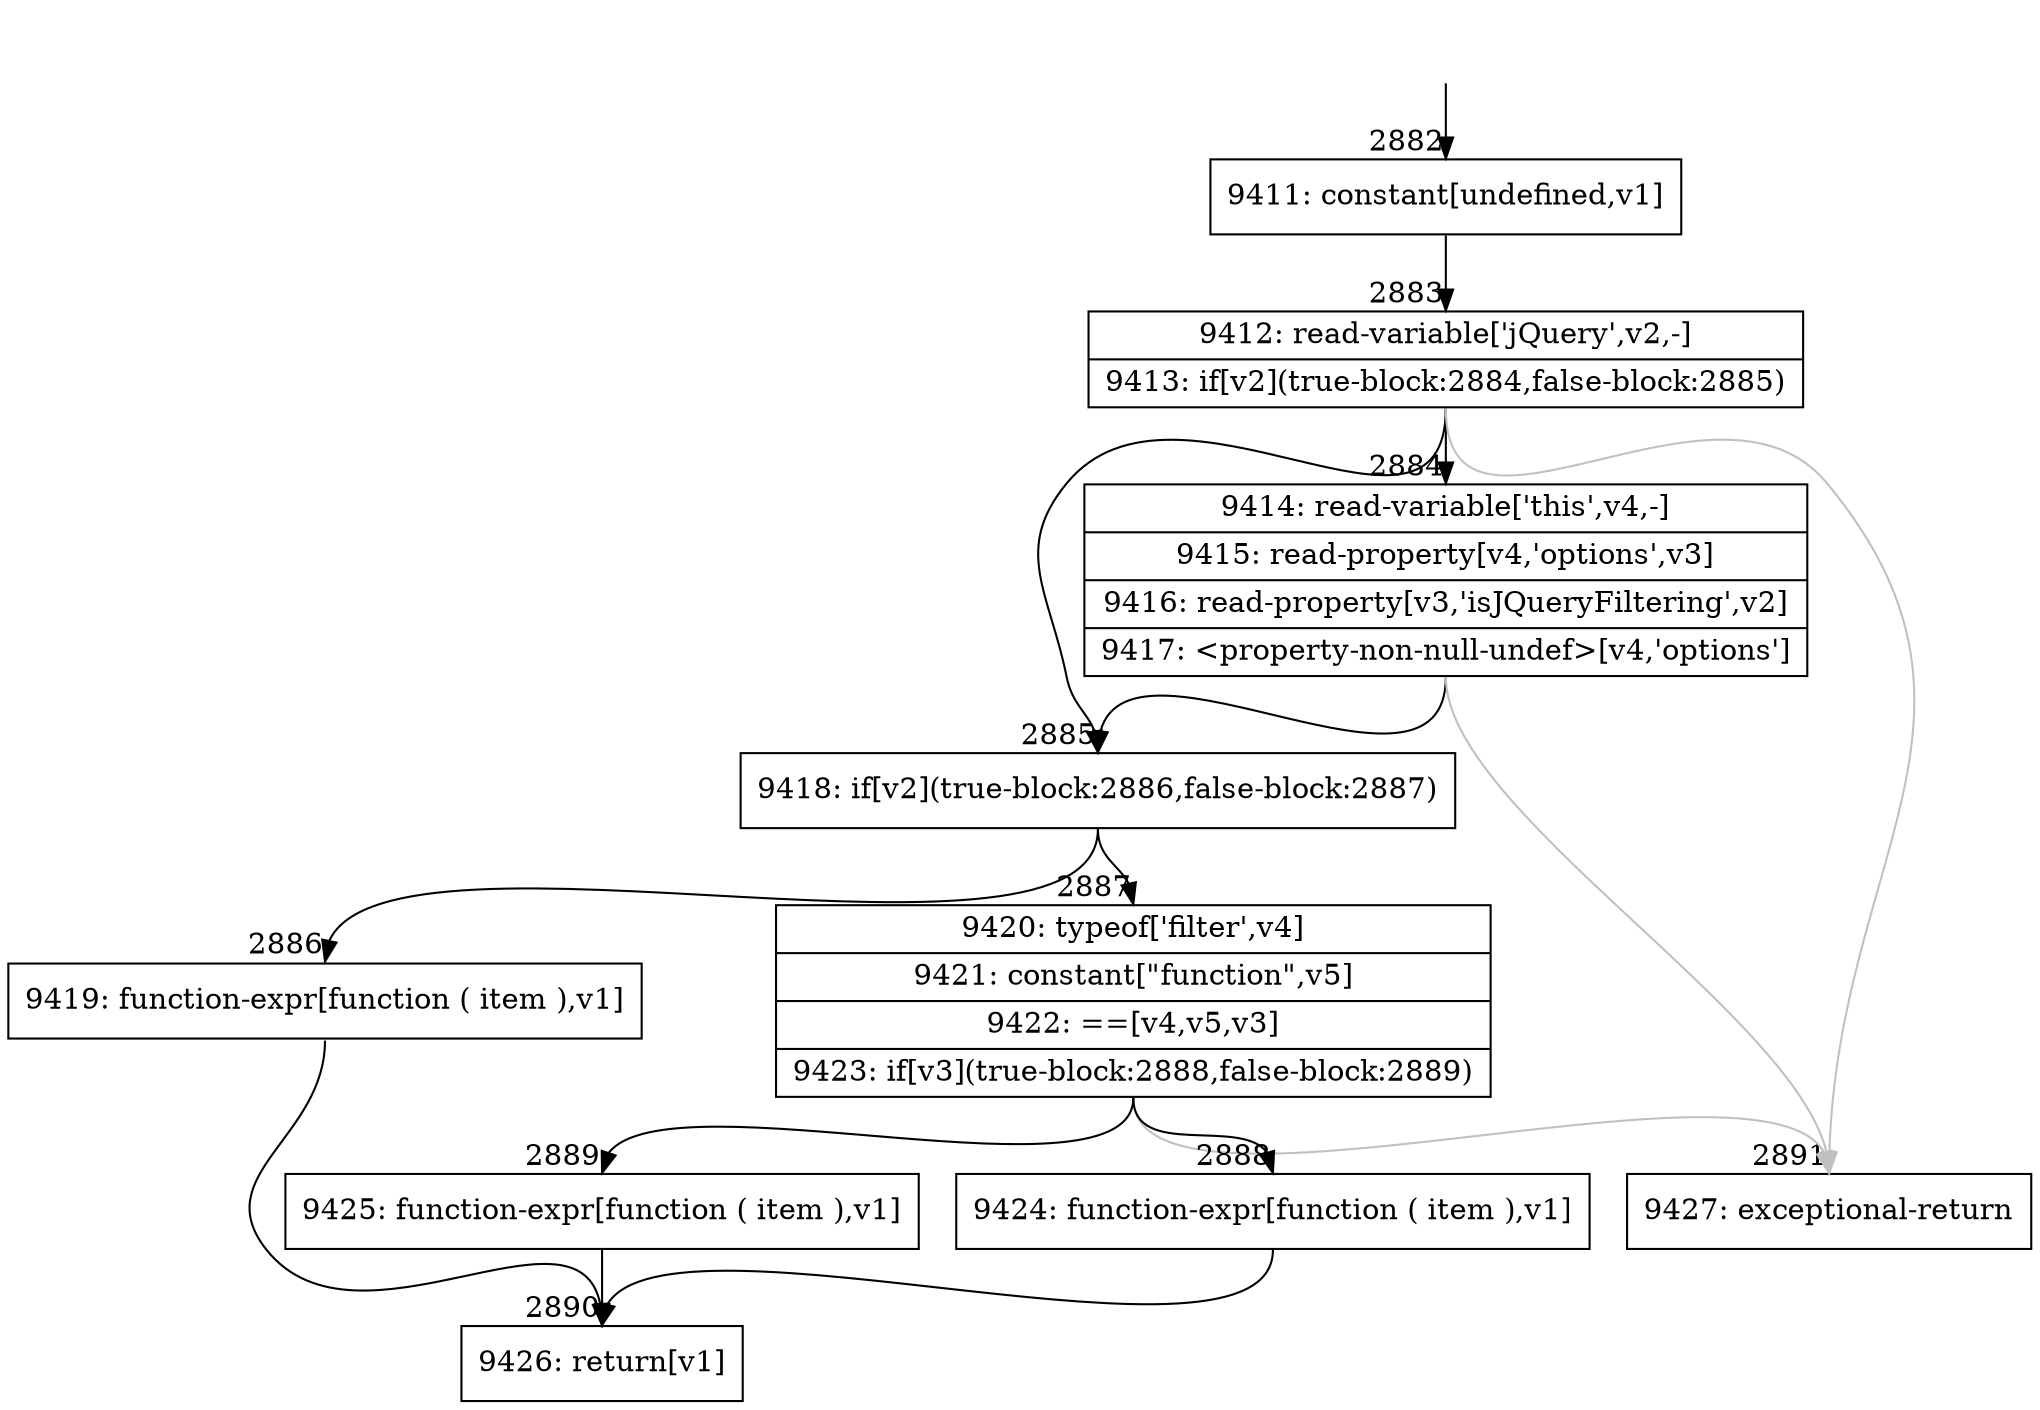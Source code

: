 digraph {
rankdir="TD"
BB_entry266[shape=none,label=""];
BB_entry266 -> BB2882 [tailport=s, headport=n, headlabel="    2882"]
BB2882 [shape=record label="{9411: constant[undefined,v1]}" ] 
BB2882 -> BB2883 [tailport=s, headport=n, headlabel="      2883"]
BB2883 [shape=record label="{9412: read-variable['jQuery',v2,-]|9413: if[v2](true-block:2884,false-block:2885)}" ] 
BB2883 -> BB2885 [tailport=s, headport=n, headlabel="      2885"]
BB2883 -> BB2884 [tailport=s, headport=n, headlabel="      2884"]
BB2883 -> BB2891 [tailport=s, headport=n, color=gray, headlabel="      2891"]
BB2884 [shape=record label="{9414: read-variable['this',v4,-]|9415: read-property[v4,'options',v3]|9416: read-property[v3,'isJQueryFiltering',v2]|9417: \<property-non-null-undef\>[v4,'options']}" ] 
BB2884 -> BB2885 [tailport=s, headport=n]
BB2884 -> BB2891 [tailport=s, headport=n, color=gray]
BB2885 [shape=record label="{9418: if[v2](true-block:2886,false-block:2887)}" ] 
BB2885 -> BB2886 [tailport=s, headport=n, headlabel="      2886"]
BB2885 -> BB2887 [tailport=s, headport=n, headlabel="      2887"]
BB2886 [shape=record label="{9419: function-expr[function ( item ),v1]}" ] 
BB2886 -> BB2890 [tailport=s, headport=n, headlabel="      2890"]
BB2887 [shape=record label="{9420: typeof['filter',v4]|9421: constant[\"function\",v5]|9422: ==[v4,v5,v3]|9423: if[v3](true-block:2888,false-block:2889)}" ] 
BB2887 -> BB2888 [tailport=s, headport=n, headlabel="      2888"]
BB2887 -> BB2889 [tailport=s, headport=n, headlabel="      2889"]
BB2887 -> BB2891 [tailport=s, headport=n, color=gray]
BB2888 [shape=record label="{9424: function-expr[function ( item ),v1]}" ] 
BB2888 -> BB2890 [tailport=s, headport=n]
BB2889 [shape=record label="{9425: function-expr[function ( item ),v1]}" ] 
BB2889 -> BB2890 [tailport=s, headport=n]
BB2890 [shape=record label="{9426: return[v1]}" ] 
BB2891 [shape=record label="{9427: exceptional-return}" ] 
//#$~ 3928
}
